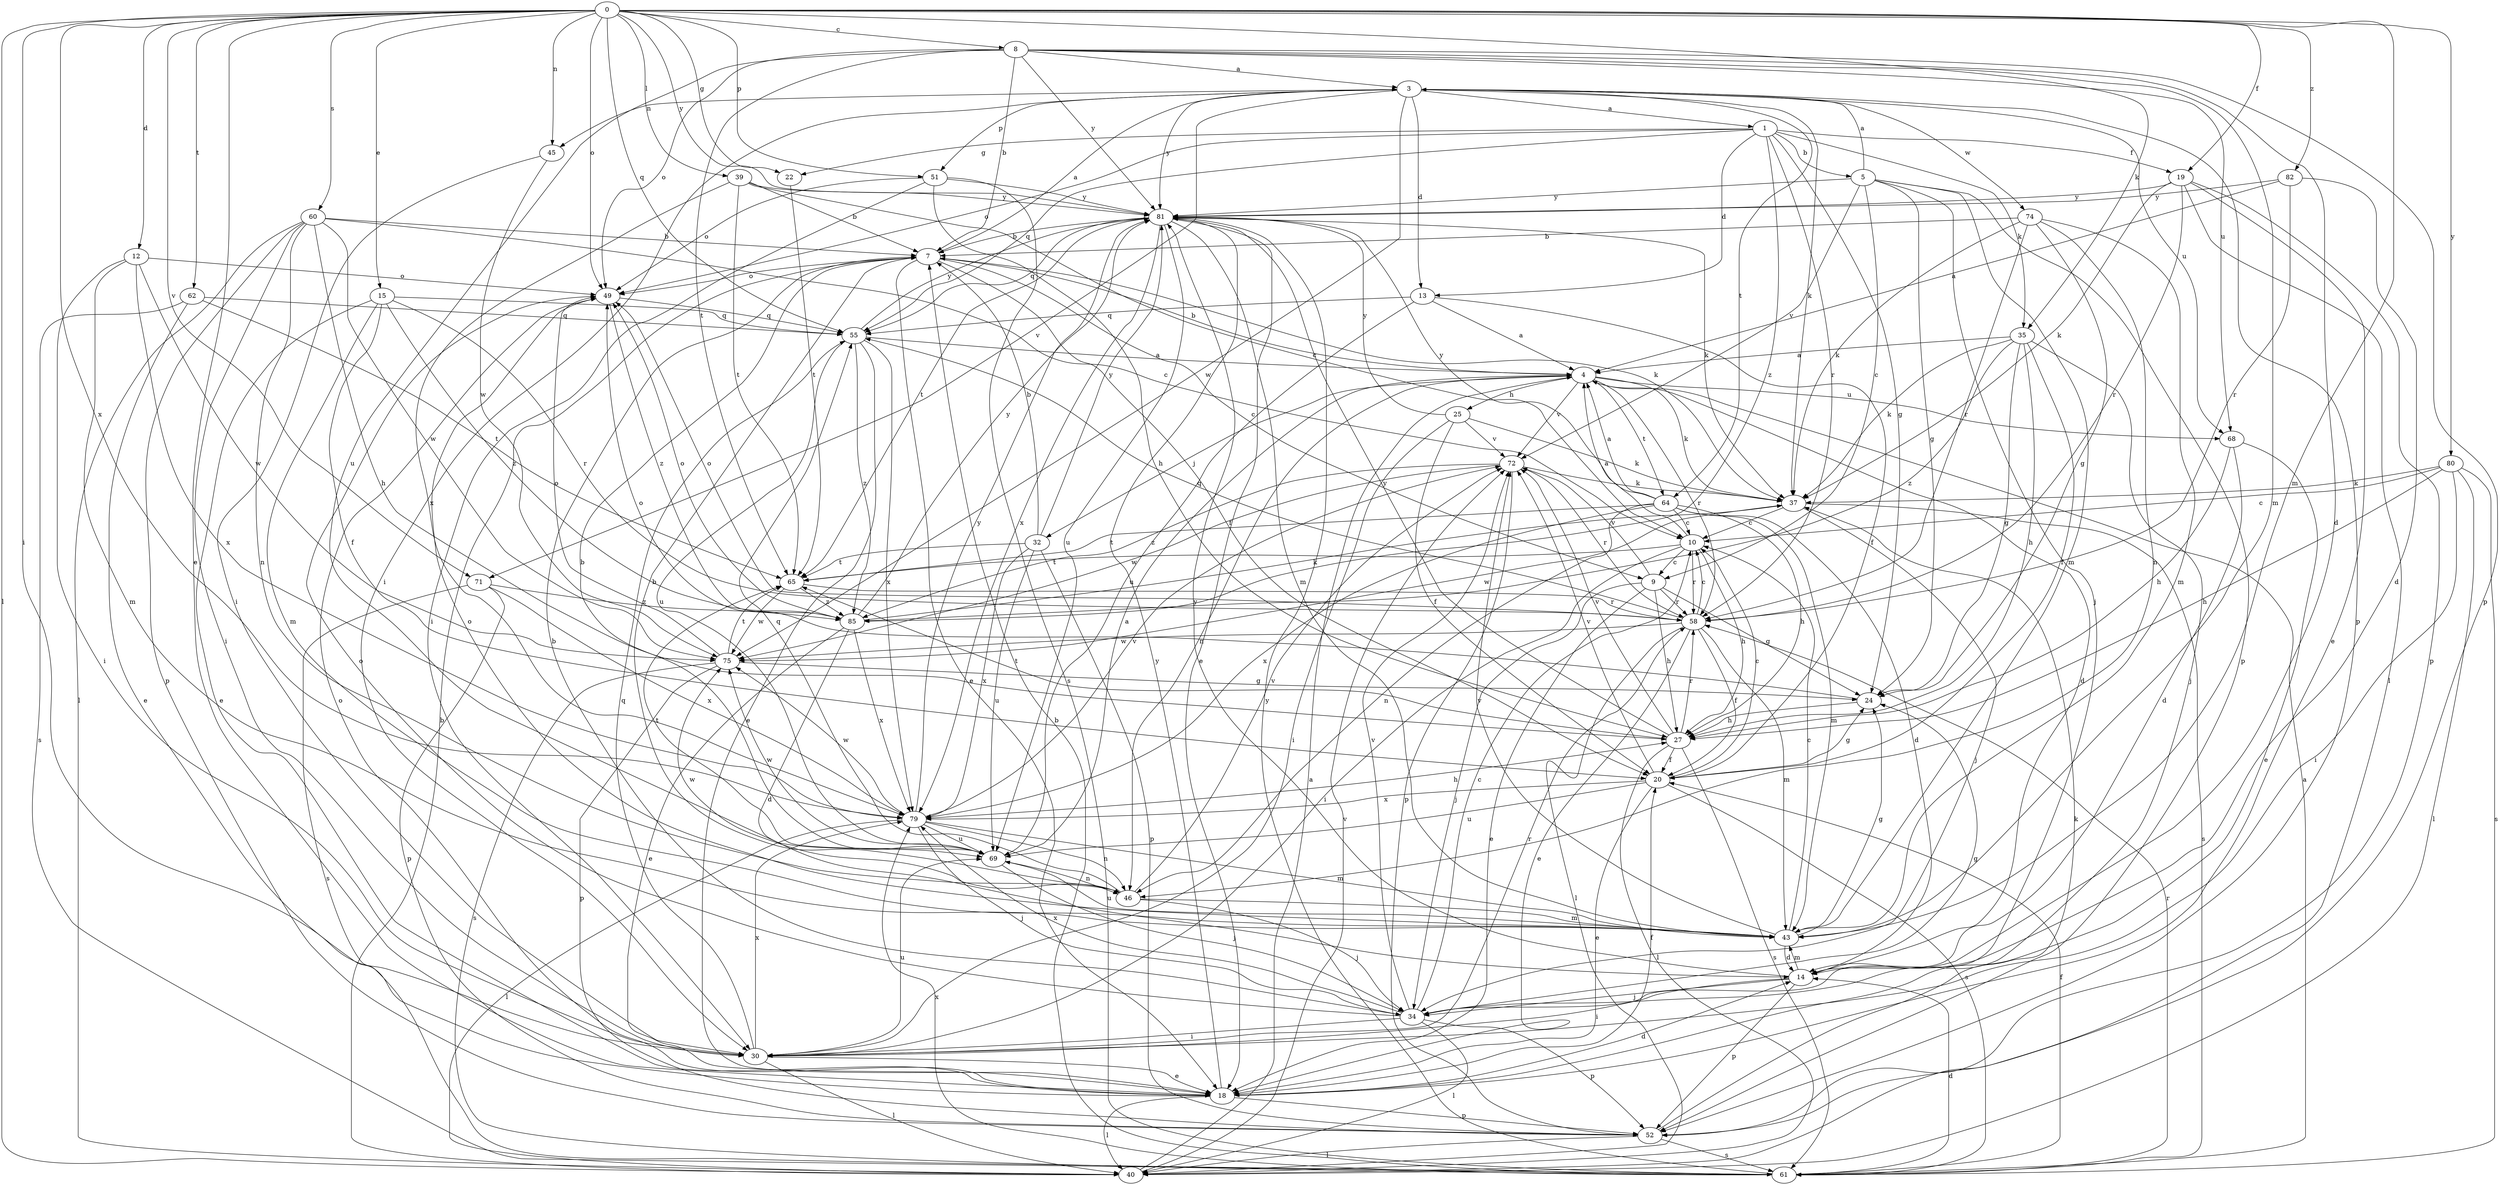 strict digraph  {
0;
1;
3;
4;
5;
7;
8;
9;
10;
12;
13;
14;
15;
18;
19;
20;
22;
24;
25;
27;
30;
32;
34;
35;
37;
39;
40;
43;
45;
46;
49;
51;
52;
55;
58;
60;
61;
62;
64;
65;
68;
69;
71;
72;
74;
75;
79;
80;
81;
82;
85;
0 -> 8  [label=c];
0 -> 12  [label=d];
0 -> 15  [label=e];
0 -> 18  [label=e];
0 -> 19  [label=f];
0 -> 22  [label=g];
0 -> 30  [label=i];
0 -> 35  [label=k];
0 -> 39  [label=l];
0 -> 40  [label=l];
0 -> 43  [label=m];
0 -> 45  [label=n];
0 -> 49  [label=o];
0 -> 51  [label=p];
0 -> 55  [label=q];
0 -> 60  [label=s];
0 -> 62  [label=t];
0 -> 71  [label=v];
0 -> 79  [label=x];
0 -> 80  [label=y];
0 -> 81  [label=y];
0 -> 82  [label=z];
1 -> 5  [label=b];
1 -> 13  [label=d];
1 -> 19  [label=f];
1 -> 22  [label=g];
1 -> 24  [label=g];
1 -> 35  [label=k];
1 -> 49  [label=o];
1 -> 55  [label=q];
1 -> 58  [label=r];
1 -> 85  [label=z];
3 -> 1  [label=a];
3 -> 13  [label=d];
3 -> 30  [label=i];
3 -> 37  [label=k];
3 -> 45  [label=n];
3 -> 51  [label=p];
3 -> 52  [label=p];
3 -> 64  [label=t];
3 -> 68  [label=u];
3 -> 71  [label=v];
3 -> 74  [label=w];
3 -> 75  [label=w];
3 -> 81  [label=y];
4 -> 7  [label=b];
4 -> 14  [label=d];
4 -> 25  [label=h];
4 -> 32  [label=j];
4 -> 37  [label=k];
4 -> 46  [label=n];
4 -> 58  [label=r];
4 -> 64  [label=t];
4 -> 68  [label=u];
4 -> 72  [label=v];
5 -> 3  [label=a];
5 -> 9  [label=c];
5 -> 24  [label=g];
5 -> 34  [label=j];
5 -> 43  [label=m];
5 -> 52  [label=p];
5 -> 72  [label=v];
5 -> 81  [label=y];
7 -> 3  [label=a];
7 -> 9  [label=c];
7 -> 18  [label=e];
7 -> 20  [label=f];
7 -> 37  [label=k];
7 -> 49  [label=o];
8 -> 3  [label=a];
8 -> 7  [label=b];
8 -> 14  [label=d];
8 -> 43  [label=m];
8 -> 49  [label=o];
8 -> 52  [label=p];
8 -> 65  [label=t];
8 -> 68  [label=u];
8 -> 69  [label=u];
8 -> 81  [label=y];
9 -> 18  [label=e];
9 -> 24  [label=g];
9 -> 27  [label=h];
9 -> 34  [label=j];
9 -> 58  [label=r];
9 -> 72  [label=v];
10 -> 4  [label=a];
10 -> 9  [label=c];
10 -> 27  [label=h];
10 -> 30  [label=i];
10 -> 58  [label=r];
10 -> 65  [label=t];
12 -> 30  [label=i];
12 -> 43  [label=m];
12 -> 49  [label=o];
12 -> 75  [label=w];
12 -> 79  [label=x];
13 -> 4  [label=a];
13 -> 20  [label=f];
13 -> 55  [label=q];
13 -> 69  [label=u];
14 -> 30  [label=i];
14 -> 34  [label=j];
14 -> 43  [label=m];
14 -> 52  [label=p];
14 -> 81  [label=y];
15 -> 18  [label=e];
15 -> 20  [label=f];
15 -> 43  [label=m];
15 -> 55  [label=q];
15 -> 58  [label=r];
15 -> 85  [label=z];
18 -> 14  [label=d];
18 -> 20  [label=f];
18 -> 40  [label=l];
18 -> 49  [label=o];
18 -> 52  [label=p];
18 -> 81  [label=y];
19 -> 18  [label=e];
19 -> 37  [label=k];
19 -> 40  [label=l];
19 -> 52  [label=p];
19 -> 58  [label=r];
19 -> 81  [label=y];
20 -> 10  [label=c];
20 -> 18  [label=e];
20 -> 24  [label=g];
20 -> 61  [label=s];
20 -> 69  [label=u];
20 -> 72  [label=v];
20 -> 79  [label=x];
22 -> 65  [label=t];
24 -> 27  [label=h];
24 -> 49  [label=o];
25 -> 20  [label=f];
25 -> 30  [label=i];
25 -> 37  [label=k];
25 -> 72  [label=v];
25 -> 81  [label=y];
27 -> 20  [label=f];
27 -> 40  [label=l];
27 -> 58  [label=r];
27 -> 61  [label=s];
27 -> 65  [label=t];
27 -> 72  [label=v];
27 -> 81  [label=y];
30 -> 18  [label=e];
30 -> 40  [label=l];
30 -> 55  [label=q];
30 -> 58  [label=r];
30 -> 69  [label=u];
30 -> 79  [label=x];
32 -> 7  [label=b];
32 -> 52  [label=p];
32 -> 65  [label=t];
32 -> 69  [label=u];
32 -> 79  [label=x];
32 -> 81  [label=y];
34 -> 7  [label=b];
34 -> 10  [label=c];
34 -> 24  [label=g];
34 -> 30  [label=i];
34 -> 40  [label=l];
34 -> 49  [label=o];
34 -> 52  [label=p];
34 -> 72  [label=v];
34 -> 79  [label=x];
35 -> 4  [label=a];
35 -> 20  [label=f];
35 -> 24  [label=g];
35 -> 27  [label=h];
35 -> 34  [label=j];
35 -> 37  [label=k];
35 -> 85  [label=z];
37 -> 10  [label=c];
37 -> 34  [label=j];
37 -> 61  [label=s];
37 -> 75  [label=w];
39 -> 7  [label=b];
39 -> 10  [label=c];
39 -> 65  [label=t];
39 -> 79  [label=x];
39 -> 81  [label=y];
40 -> 4  [label=a];
40 -> 7  [label=b];
40 -> 72  [label=v];
43 -> 10  [label=c];
43 -> 14  [label=d];
43 -> 24  [label=g];
43 -> 49  [label=o];
43 -> 69  [label=u];
43 -> 72  [label=v];
45 -> 30  [label=i];
45 -> 75  [label=w];
46 -> 7  [label=b];
46 -> 34  [label=j];
46 -> 43  [label=m];
46 -> 55  [label=q];
46 -> 72  [label=v];
46 -> 75  [label=w];
49 -> 55  [label=q];
49 -> 85  [label=z];
51 -> 27  [label=h];
51 -> 30  [label=i];
51 -> 49  [label=o];
51 -> 61  [label=s];
51 -> 81  [label=y];
52 -> 37  [label=k];
52 -> 40  [label=l];
52 -> 61  [label=s];
55 -> 4  [label=a];
55 -> 18  [label=e];
55 -> 69  [label=u];
55 -> 79  [label=x];
55 -> 81  [label=y];
55 -> 85  [label=z];
58 -> 10  [label=c];
58 -> 18  [label=e];
58 -> 20  [label=f];
58 -> 40  [label=l];
58 -> 43  [label=m];
58 -> 49  [label=o];
58 -> 55  [label=q];
58 -> 75  [label=w];
60 -> 7  [label=b];
60 -> 10  [label=c];
60 -> 27  [label=h];
60 -> 30  [label=i];
60 -> 40  [label=l];
60 -> 46  [label=n];
60 -> 52  [label=p];
60 -> 75  [label=w];
61 -> 4  [label=a];
61 -> 7  [label=b];
61 -> 14  [label=d];
61 -> 20  [label=f];
61 -> 58  [label=r];
61 -> 79  [label=x];
61 -> 81  [label=y];
62 -> 18  [label=e];
62 -> 55  [label=q];
62 -> 61  [label=s];
62 -> 65  [label=t];
64 -> 4  [label=a];
64 -> 10  [label=c];
64 -> 14  [label=d];
64 -> 27  [label=h];
64 -> 43  [label=m];
64 -> 46  [label=n];
64 -> 65  [label=t];
64 -> 79  [label=x];
64 -> 81  [label=y];
65 -> 58  [label=r];
65 -> 75  [label=w];
65 -> 85  [label=z];
68 -> 14  [label=d];
68 -> 18  [label=e];
68 -> 27  [label=h];
69 -> 4  [label=a];
69 -> 7  [label=b];
69 -> 34  [label=j];
69 -> 46  [label=n];
69 -> 65  [label=t];
69 -> 75  [label=w];
71 -> 52  [label=p];
71 -> 61  [label=s];
71 -> 79  [label=x];
71 -> 85  [label=z];
72 -> 37  [label=k];
72 -> 52  [label=p];
72 -> 58  [label=r];
72 -> 75  [label=w];
72 -> 85  [label=z];
74 -> 7  [label=b];
74 -> 24  [label=g];
74 -> 37  [label=k];
74 -> 43  [label=m];
74 -> 46  [label=n];
74 -> 58  [label=r];
75 -> 24  [label=g];
75 -> 49  [label=o];
75 -> 52  [label=p];
75 -> 61  [label=s];
75 -> 65  [label=t];
79 -> 27  [label=h];
79 -> 34  [label=j];
79 -> 40  [label=l];
79 -> 43  [label=m];
79 -> 46  [label=n];
79 -> 69  [label=u];
79 -> 72  [label=v];
79 -> 75  [label=w];
79 -> 81  [label=y];
80 -> 10  [label=c];
80 -> 27  [label=h];
80 -> 30  [label=i];
80 -> 37  [label=k];
80 -> 40  [label=l];
80 -> 61  [label=s];
81 -> 7  [label=b];
81 -> 18  [label=e];
81 -> 37  [label=k];
81 -> 43  [label=m];
81 -> 55  [label=q];
81 -> 65  [label=t];
81 -> 69  [label=u];
81 -> 79  [label=x];
82 -> 4  [label=a];
82 -> 14  [label=d];
82 -> 58  [label=r];
82 -> 81  [label=y];
85 -> 14  [label=d];
85 -> 18  [label=e];
85 -> 37  [label=k];
85 -> 49  [label=o];
85 -> 79  [label=x];
85 -> 81  [label=y];
}
